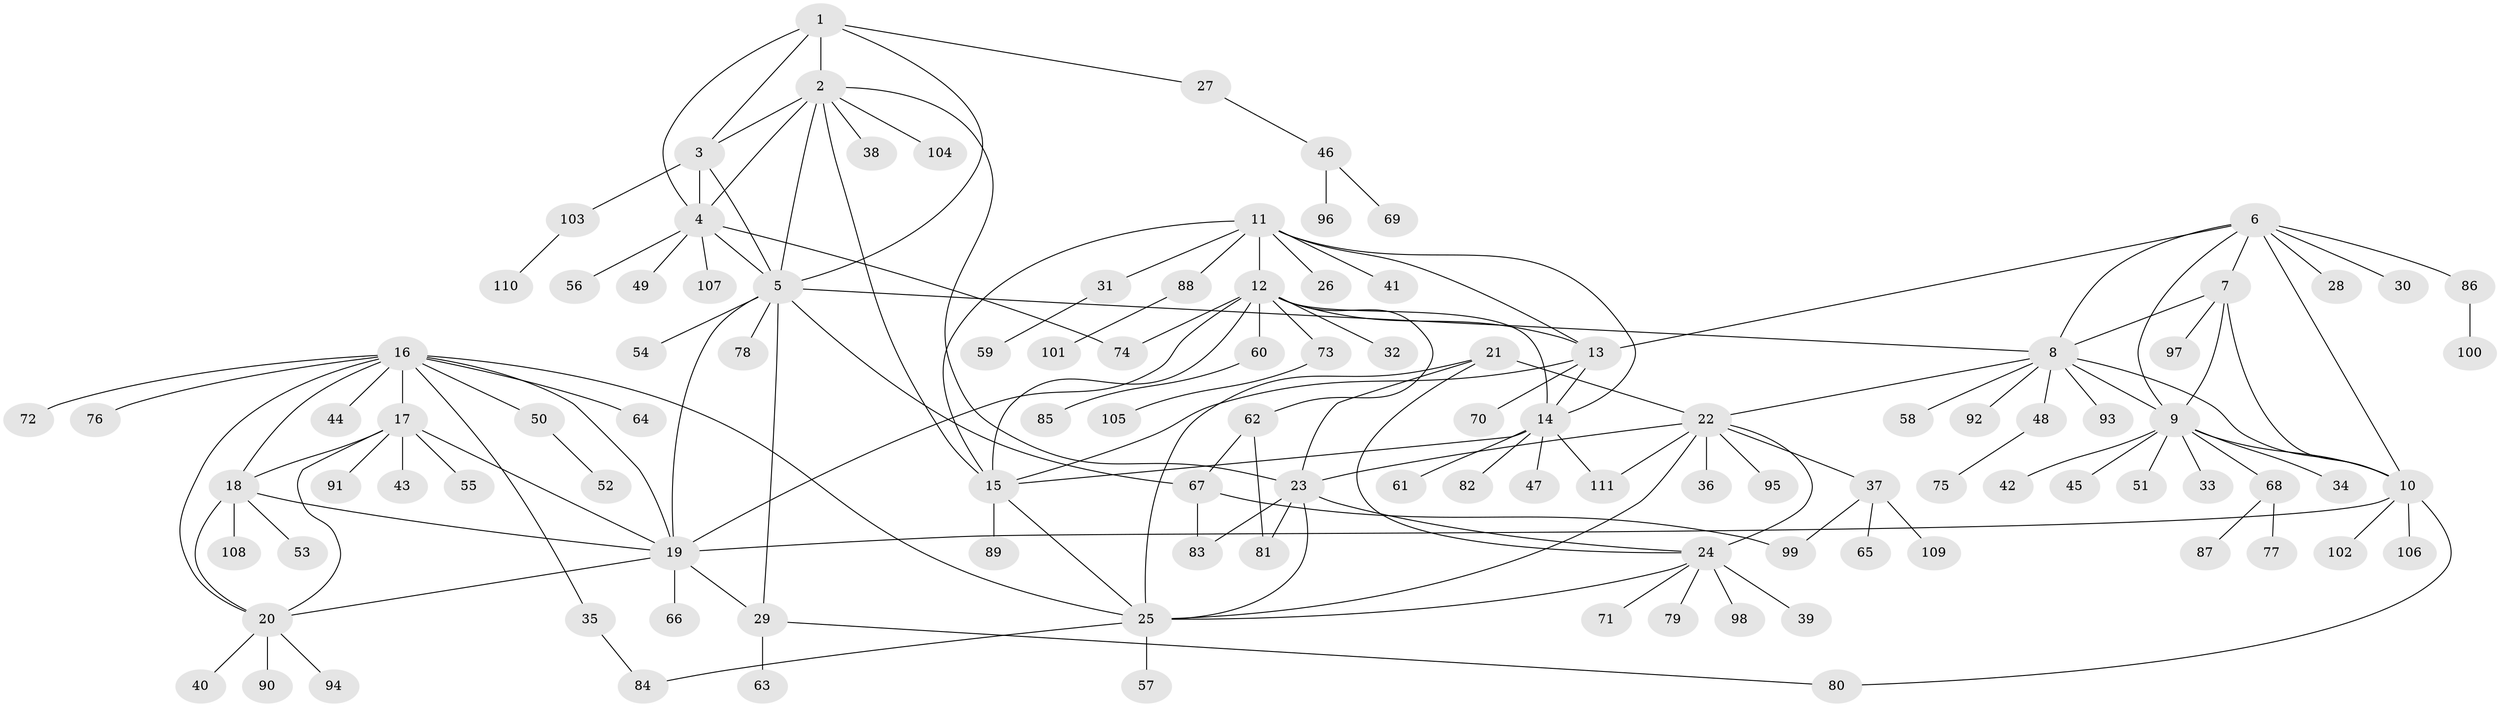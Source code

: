 // Generated by graph-tools (version 1.1) at 2025/16/03/09/25 04:16:09]
// undirected, 111 vertices, 155 edges
graph export_dot {
graph [start="1"]
  node [color=gray90,style=filled];
  1;
  2;
  3;
  4;
  5;
  6;
  7;
  8;
  9;
  10;
  11;
  12;
  13;
  14;
  15;
  16;
  17;
  18;
  19;
  20;
  21;
  22;
  23;
  24;
  25;
  26;
  27;
  28;
  29;
  30;
  31;
  32;
  33;
  34;
  35;
  36;
  37;
  38;
  39;
  40;
  41;
  42;
  43;
  44;
  45;
  46;
  47;
  48;
  49;
  50;
  51;
  52;
  53;
  54;
  55;
  56;
  57;
  58;
  59;
  60;
  61;
  62;
  63;
  64;
  65;
  66;
  67;
  68;
  69;
  70;
  71;
  72;
  73;
  74;
  75;
  76;
  77;
  78;
  79;
  80;
  81;
  82;
  83;
  84;
  85;
  86;
  87;
  88;
  89;
  90;
  91;
  92;
  93;
  94;
  95;
  96;
  97;
  98;
  99;
  100;
  101;
  102;
  103;
  104;
  105;
  106;
  107;
  108;
  109;
  110;
  111;
  1 -- 2;
  1 -- 3;
  1 -- 4;
  1 -- 5;
  1 -- 27;
  2 -- 3;
  2 -- 4;
  2 -- 5;
  2 -- 15;
  2 -- 23;
  2 -- 38;
  2 -- 104;
  3 -- 4;
  3 -- 5;
  3 -- 103;
  4 -- 5;
  4 -- 49;
  4 -- 56;
  4 -- 74;
  4 -- 107;
  5 -- 8;
  5 -- 19;
  5 -- 29;
  5 -- 54;
  5 -- 67;
  5 -- 78;
  6 -- 7;
  6 -- 8;
  6 -- 9;
  6 -- 10;
  6 -- 13;
  6 -- 28;
  6 -- 30;
  6 -- 86;
  7 -- 8;
  7 -- 9;
  7 -- 10;
  7 -- 97;
  8 -- 9;
  8 -- 10;
  8 -- 22;
  8 -- 48;
  8 -- 58;
  8 -- 92;
  8 -- 93;
  9 -- 10;
  9 -- 33;
  9 -- 34;
  9 -- 42;
  9 -- 45;
  9 -- 51;
  9 -- 68;
  10 -- 19;
  10 -- 80;
  10 -- 102;
  10 -- 106;
  11 -- 12;
  11 -- 13;
  11 -- 14;
  11 -- 15;
  11 -- 26;
  11 -- 31;
  11 -- 41;
  11 -- 88;
  12 -- 13;
  12 -- 14;
  12 -- 15;
  12 -- 19;
  12 -- 32;
  12 -- 60;
  12 -- 62;
  12 -- 73;
  12 -- 74;
  13 -- 14;
  13 -- 15;
  13 -- 70;
  14 -- 15;
  14 -- 47;
  14 -- 61;
  14 -- 82;
  14 -- 111;
  15 -- 25;
  15 -- 89;
  16 -- 17;
  16 -- 18;
  16 -- 19;
  16 -- 20;
  16 -- 25;
  16 -- 35;
  16 -- 44;
  16 -- 50;
  16 -- 64;
  16 -- 72;
  16 -- 76;
  17 -- 18;
  17 -- 19;
  17 -- 20;
  17 -- 43;
  17 -- 55;
  17 -- 91;
  18 -- 19;
  18 -- 20;
  18 -- 53;
  18 -- 108;
  19 -- 20;
  19 -- 29;
  19 -- 66;
  20 -- 40;
  20 -- 90;
  20 -- 94;
  21 -- 22;
  21 -- 23;
  21 -- 24;
  21 -- 25;
  22 -- 23;
  22 -- 24;
  22 -- 25;
  22 -- 36;
  22 -- 37;
  22 -- 95;
  22 -- 111;
  23 -- 24;
  23 -- 25;
  23 -- 81;
  23 -- 83;
  24 -- 25;
  24 -- 39;
  24 -- 71;
  24 -- 79;
  24 -- 98;
  25 -- 57;
  25 -- 84;
  27 -- 46;
  29 -- 63;
  29 -- 80;
  31 -- 59;
  35 -- 84;
  37 -- 65;
  37 -- 99;
  37 -- 109;
  46 -- 69;
  46 -- 96;
  48 -- 75;
  50 -- 52;
  60 -- 85;
  62 -- 67;
  62 -- 81;
  67 -- 83;
  67 -- 99;
  68 -- 77;
  68 -- 87;
  73 -- 105;
  86 -- 100;
  88 -- 101;
  103 -- 110;
}
